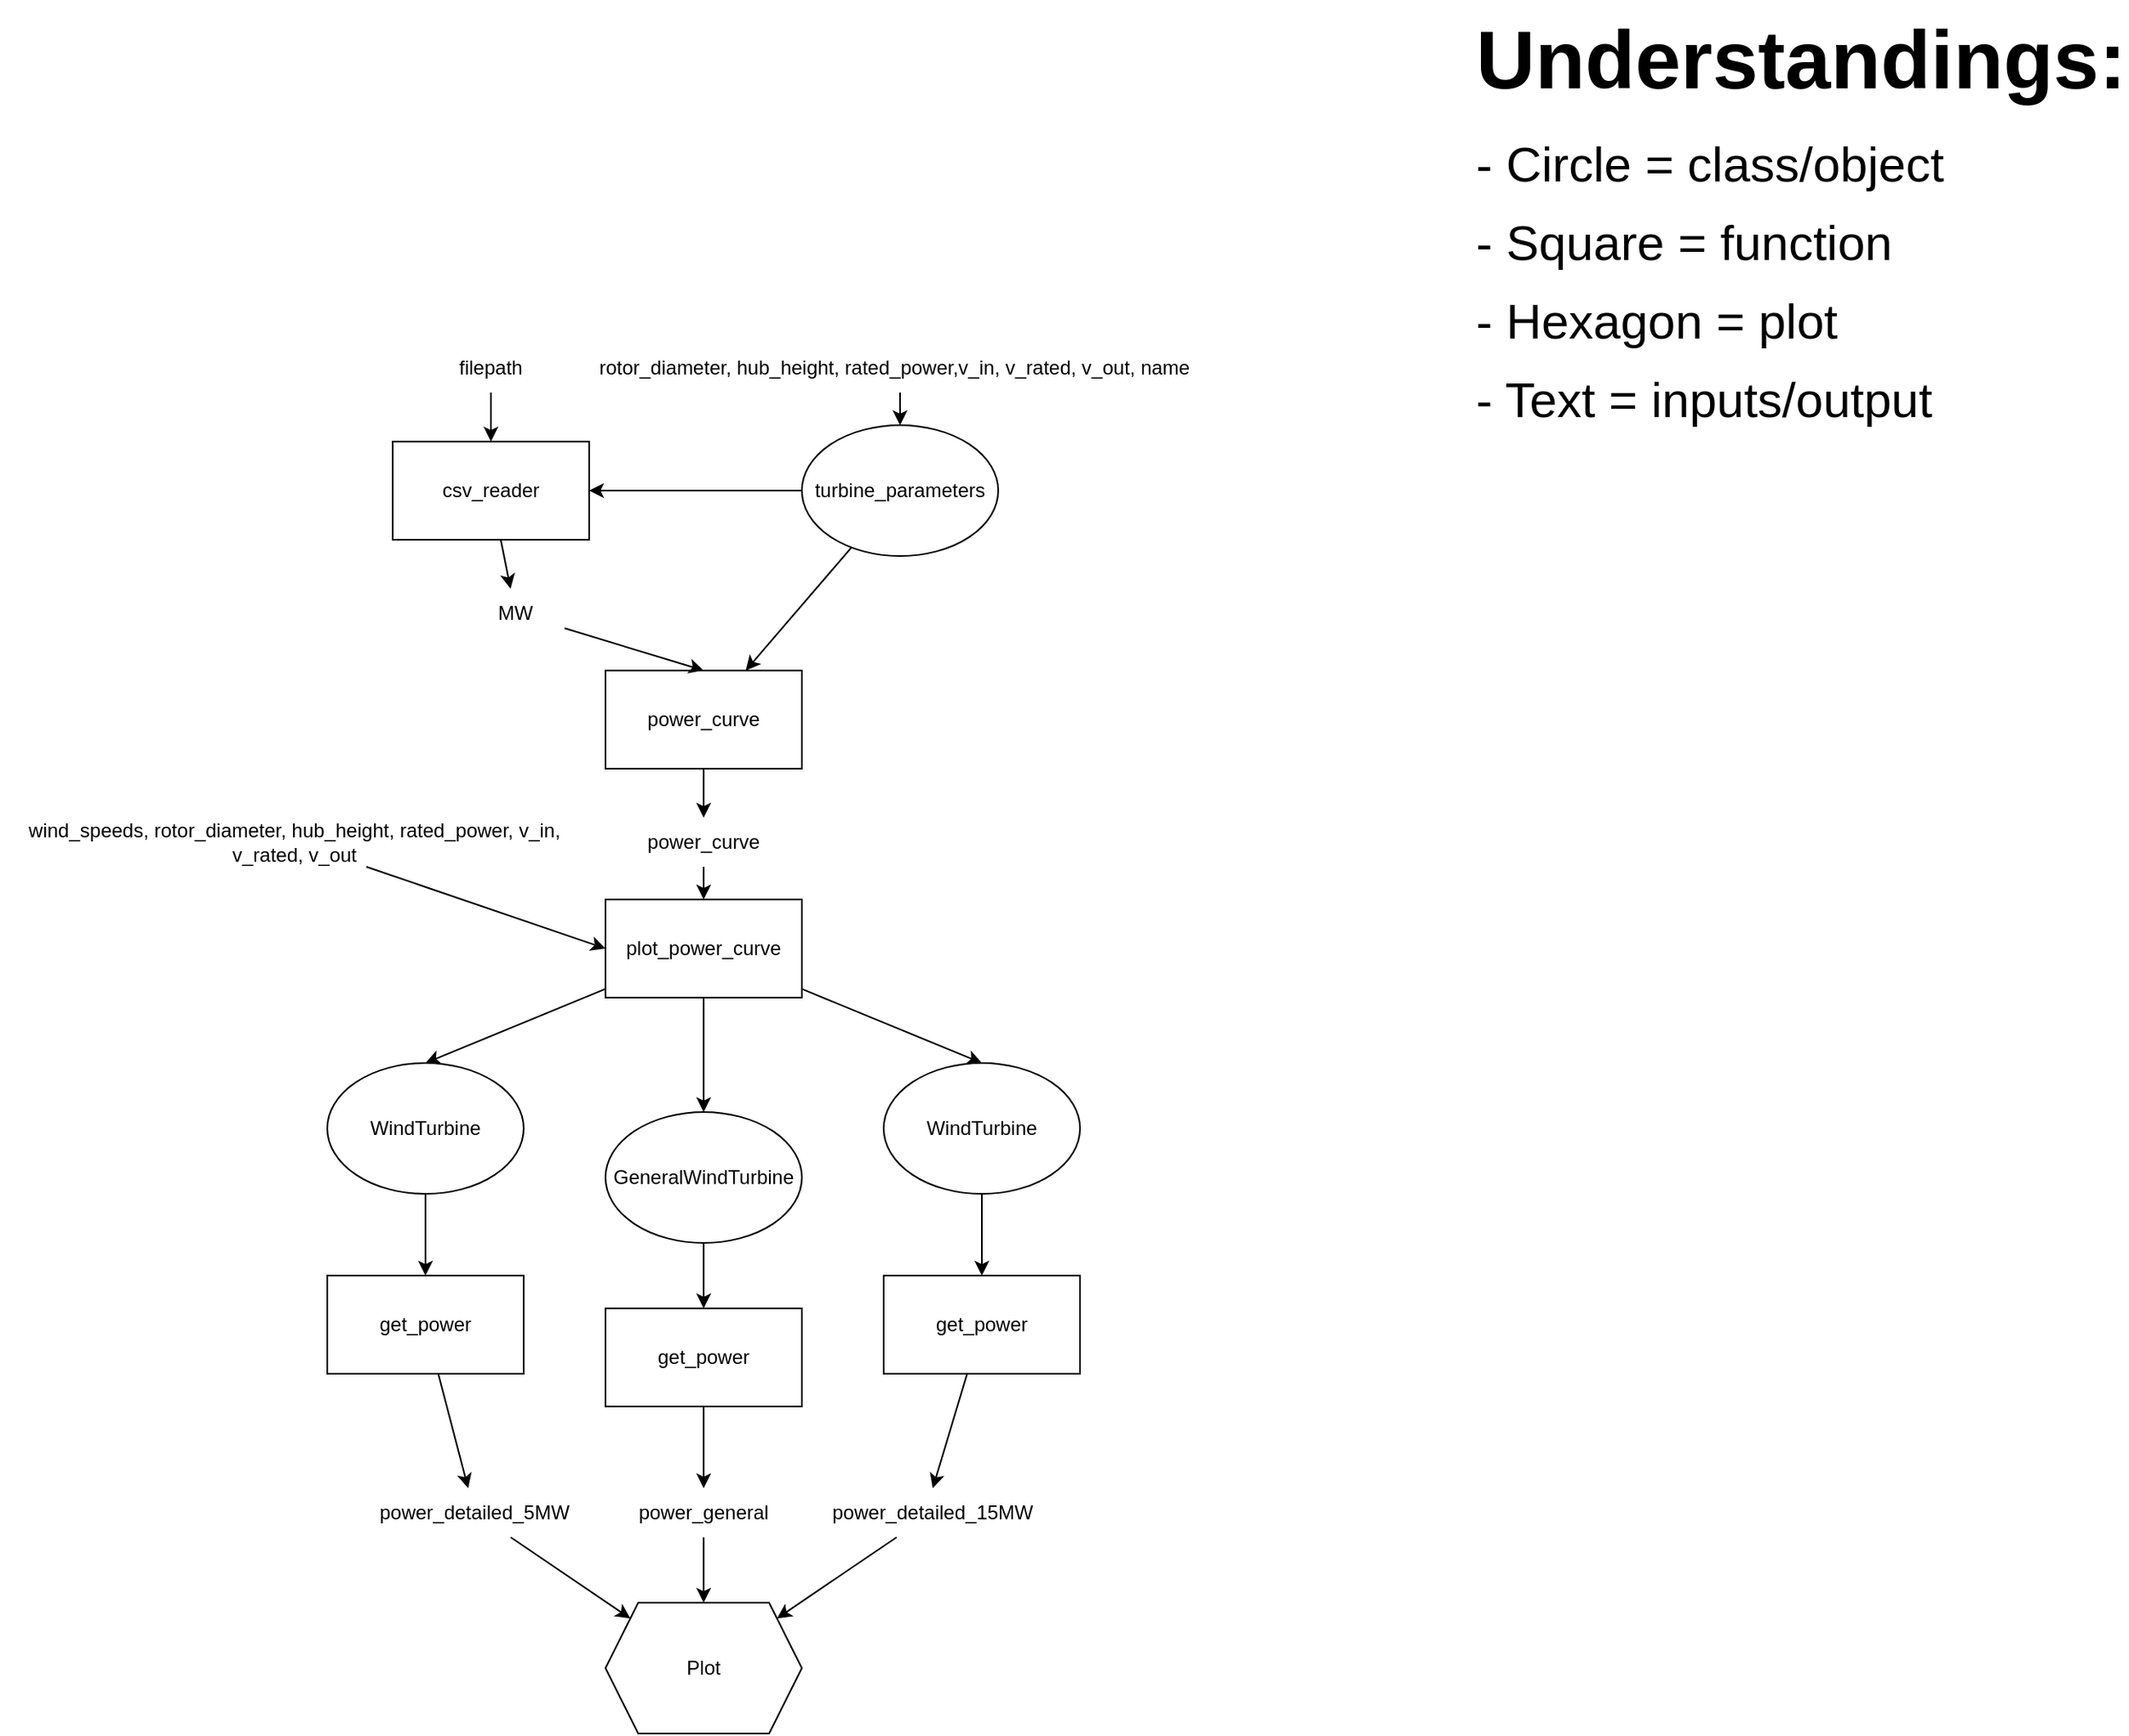 <mxfile>
    <diagram id="EjtFkpalZ4-SHQBsUHKz" name="Page-1">
        <mxGraphModel dx="2994" dy="922" grid="1" gridSize="10" guides="1" tooltips="1" connect="1" arrows="1" fold="1" page="1" pageScale="1" pageWidth="850" pageHeight="1100" math="0" shadow="0">
            <root>
                <mxCell id="0"/>
                <mxCell id="1" parent="0"/>
                <mxCell id="24" value="" style="edgeStyle=none;html=1;" parent="1" source="2" target="23" edge="1">
                    <mxGeometry relative="1" as="geometry"/>
                </mxCell>
                <mxCell id="2" value="csv_r&lt;span style=&quot;background-color: transparent;&quot;&gt;eader&lt;/span&gt;" style="rounded=0;whiteSpace=wrap;html=1;" parent="1" vertex="1">
                    <mxGeometry x="-530" y="380" width="120" height="60" as="geometry"/>
                </mxCell>
                <mxCell id="4" value="" style="edgeStyle=none;html=1;" parent="1" source="3" target="2" edge="1">
                    <mxGeometry relative="1" as="geometry"/>
                </mxCell>
                <mxCell id="3" value="filepath" style="text;html=1;align=center;verticalAlign=middle;whiteSpace=wrap;rounded=0;" parent="1" vertex="1">
                    <mxGeometry x="-500" y="320" width="60" height="30" as="geometry"/>
                </mxCell>
                <mxCell id="11" value="" style="edgeStyle=none;html=1;" parent="1" source="7" target="9" edge="1">
                    <mxGeometry relative="1" as="geometry"/>
                </mxCell>
                <mxCell id="7" value="rotor_diameter, hub_height, rated_power,v_in, v_rated, v_out, name&amp;nbsp;&amp;nbsp;" style="text;html=1;align=center;verticalAlign=middle;whiteSpace=wrap;rounded=0;" parent="1" vertex="1">
                    <mxGeometry x="-415" y="320" width="390" height="30" as="geometry"/>
                </mxCell>
                <mxCell id="20" value="" style="edgeStyle=none;html=1;" parent="1" source="9" target="2" edge="1">
                    <mxGeometry relative="1" as="geometry"/>
                </mxCell>
                <mxCell id="22" value="" style="edgeStyle=none;html=1;" parent="1" source="9" target="21" edge="1">
                    <mxGeometry relative="1" as="geometry"/>
                </mxCell>
                <mxCell id="9" value="turbine_parameters" style="ellipse;whiteSpace=wrap;html=1;" parent="1" vertex="1">
                    <mxGeometry x="-280" y="370" width="120" height="80" as="geometry"/>
                </mxCell>
                <mxCell id="71" value="" style="edgeStyle=none;html=1;" parent="1" source="21" target="68" edge="1">
                    <mxGeometry relative="1" as="geometry"/>
                </mxCell>
                <mxCell id="21" value="&lt;span style=&quot;color: rgb(0, 0, 0);&quot;&gt;power_curve&lt;/span&gt;" style="rounded=0;whiteSpace=wrap;html=1;" parent="1" vertex="1">
                    <mxGeometry x="-400" y="520" width="120" height="60" as="geometry"/>
                </mxCell>
                <mxCell id="25" value="" style="edgeStyle=none;html=1;entryX=0.5;entryY=0;entryDx=0;entryDy=0;" parent="1" source="23" target="21" edge="1">
                    <mxGeometry relative="1" as="geometry"/>
                </mxCell>
                <mxCell id="23" value="MW" style="text;html=1;align=center;verticalAlign=middle;whiteSpace=wrap;rounded=0;" parent="1" vertex="1">
                    <mxGeometry x="-485" y="470" width="60" height="30" as="geometry"/>
                </mxCell>
                <mxCell id="63" value="" style="edgeStyle=none;html=1;entryX=0.5;entryY=0;entryDx=0;entryDy=0;" parent="1" source="68" target="74" edge="1">
                    <mxGeometry relative="1" as="geometry">
                        <mxPoint x="-506.972" y="652.123" as="targetPoint"/>
                    </mxGeometry>
                </mxCell>
                <mxCell id="44" value="" style="edgeStyle=none;html=1;" parent="1" source="29" target="37" edge="1">
                    <mxGeometry relative="1" as="geometry"/>
                </mxCell>
                <mxCell id="29" value="GeneralWindTurbine" style="ellipse;whiteSpace=wrap;html=1;" parent="1" vertex="1">
                    <mxGeometry x="-400" y="790" width="120" height="80" as="geometry"/>
                </mxCell>
                <mxCell id="33" value="" style="edgeStyle=none;html=1;entryX=0;entryY=0.5;entryDx=0;entryDy=0;" parent="1" source="32" target="74" edge="1">
                    <mxGeometry relative="1" as="geometry">
                        <mxPoint x="-570.362" y="642.374" as="targetPoint"/>
                    </mxGeometry>
                </mxCell>
                <mxCell id="32" value="wind_speeds, rotor_diameter, hub_height, rated_power, v_in, v_rated, v_out" style="text;html=1;align=center;verticalAlign=middle;whiteSpace=wrap;rounded=0;" parent="1" vertex="1">
                    <mxGeometry x="-770" y="610" width="360" height="30" as="geometry"/>
                </mxCell>
                <mxCell id="42" value="" style="edgeStyle=none;html=1;" parent="1" source="37" target="41" edge="1">
                    <mxGeometry relative="1" as="geometry"/>
                </mxCell>
                <mxCell id="37" value="get_power" style="rounded=0;whiteSpace=wrap;html=1;" parent="1" vertex="1">
                    <mxGeometry x="-400" y="910" width="120" height="60" as="geometry"/>
                </mxCell>
                <mxCell id="58" value="" style="edgeStyle=none;html=1;" parent="1" source="41" target="57" edge="1">
                    <mxGeometry relative="1" as="geometry"/>
                </mxCell>
                <mxCell id="41" value="power_general" style="text;html=1;align=center;verticalAlign=middle;whiteSpace=wrap;rounded=0;" parent="1" vertex="1">
                    <mxGeometry x="-370" y="1020" width="60" height="30" as="geometry"/>
                </mxCell>
                <mxCell id="56" value="" style="edgeStyle=none;html=1;" parent="1" source="47" target="53" edge="1">
                    <mxGeometry relative="1" as="geometry"/>
                </mxCell>
                <mxCell id="47" value="&lt;span style=&quot;color: rgb(0, 0, 0);&quot;&gt;get_power&lt;/span&gt;" style="rounded=0;whiteSpace=wrap;html=1;" parent="1" vertex="1">
                    <mxGeometry x="-570" y="890" width="120" height="60" as="geometry"/>
                </mxCell>
                <mxCell id="85" style="edgeStyle=none;html=1;entryX=0.5;entryY=0;entryDx=0;entryDy=0;" edge="1" parent="1" source="50" target="54">
                    <mxGeometry relative="1" as="geometry"/>
                </mxCell>
                <mxCell id="50" value="&lt;span style=&quot;color: rgb(0, 0, 0);&quot;&gt;get_power&lt;/span&gt;" style="rounded=0;whiteSpace=wrap;html=1;" parent="1" vertex="1">
                    <mxGeometry x="-230" y="890" width="120" height="60" as="geometry"/>
                </mxCell>
                <mxCell id="59" value="" style="edgeStyle=none;html=1;" parent="1" source="53" target="57" edge="1">
                    <mxGeometry relative="1" as="geometry"/>
                </mxCell>
                <mxCell id="53" value="power_detailed_5MW" style="text;html=1;align=center;verticalAlign=middle;whiteSpace=wrap;rounded=0;" parent="1" vertex="1">
                    <mxGeometry x="-510" y="1020" width="60" height="30" as="geometry"/>
                </mxCell>
                <mxCell id="60" value="" style="edgeStyle=none;html=1;" parent="1" source="54" target="57" edge="1">
                    <mxGeometry relative="1" as="geometry"/>
                </mxCell>
                <mxCell id="54" value="power_detailed_15MW" style="text;html=1;align=center;verticalAlign=middle;whiteSpace=wrap;rounded=0;" parent="1" vertex="1">
                    <mxGeometry x="-230" y="1020" width="60" height="30" as="geometry"/>
                </mxCell>
                <mxCell id="57" value="Plot" style="shape=hexagon;perimeter=hexagonPerimeter2;whiteSpace=wrap;html=1;fixedSize=1;" parent="1" vertex="1">
                    <mxGeometry x="-400" y="1090" width="120" height="80" as="geometry"/>
                </mxCell>
                <mxCell id="68" value="&lt;span style=&quot;color: rgb(0, 0, 0);&quot;&gt;power_curve&lt;/span&gt;" style="text;html=1;align=center;verticalAlign=middle;whiteSpace=wrap;rounded=0;" parent="1" vertex="1">
                    <mxGeometry x="-370" y="610" width="60" height="30" as="geometry"/>
                </mxCell>
                <mxCell id="73" value="&lt;h1 style=&quot;margin-top: 0px;&quot;&gt;&lt;font style=&quot;font-size: 50px;&quot;&gt;Understandings:&lt;/font&gt;&lt;/h1&gt;&lt;p&gt;&lt;span style=&quot;font-size: 30px;&quot;&gt;- Circle = class/object&lt;/span&gt;&lt;/p&gt;&lt;p&gt;&lt;span style=&quot;font-size: 30px;&quot;&gt;- Square = function&lt;/span&gt;&lt;/p&gt;&lt;p&gt;&lt;span style=&quot;font-size: 30px;&quot;&gt;- Hexagon = plot&lt;/span&gt;&lt;/p&gt;&lt;p&gt;&lt;span style=&quot;font-size: 30px;&quot;&gt;- Text = inputs/output&lt;/span&gt;&lt;/p&gt;" style="text;html=1;whiteSpace=wrap;overflow=hidden;rounded=0;" parent="1" vertex="1">
                    <mxGeometry x="130" y="110" width="400" height="430" as="geometry"/>
                </mxCell>
                <mxCell id="90" value="" style="edgeStyle=none;html=1;" edge="1" parent="1" source="74" target="29">
                    <mxGeometry relative="1" as="geometry"/>
                </mxCell>
                <mxCell id="91" style="edgeStyle=none;html=1;entryX=0.5;entryY=0;entryDx=0;entryDy=0;" edge="1" parent="1" source="74" target="87">
                    <mxGeometry relative="1" as="geometry"/>
                </mxCell>
                <mxCell id="92" style="edgeStyle=none;html=1;entryX=0.5;entryY=0;entryDx=0;entryDy=0;" edge="1" parent="1" source="74" target="86">
                    <mxGeometry relative="1" as="geometry"/>
                </mxCell>
                <mxCell id="74" value="&lt;span style=&quot;color: rgb(0, 0, 0);&quot;&gt;plot_power_curve&lt;/span&gt;" style="rounded=0;whiteSpace=wrap;html=1;" vertex="1" parent="1">
                    <mxGeometry x="-400" y="660" width="120" height="60" as="geometry"/>
                </mxCell>
                <mxCell id="89" value="" style="edgeStyle=none;html=1;" edge="1" parent="1" source="86" target="50">
                    <mxGeometry relative="1" as="geometry"/>
                </mxCell>
                <mxCell id="86" value="WindTurbine" style="ellipse;whiteSpace=wrap;html=1;" vertex="1" parent="1">
                    <mxGeometry x="-230" y="760" width="120" height="80" as="geometry"/>
                </mxCell>
                <mxCell id="88" style="edgeStyle=none;html=1;" edge="1" parent="1" source="87" target="47">
                    <mxGeometry relative="1" as="geometry"/>
                </mxCell>
                <mxCell id="87" value="WindTurbine" style="ellipse;whiteSpace=wrap;html=1;" vertex="1" parent="1">
                    <mxGeometry x="-570" y="760" width="120" height="80" as="geometry"/>
                </mxCell>
            </root>
        </mxGraphModel>
    </diagram>
</mxfile>